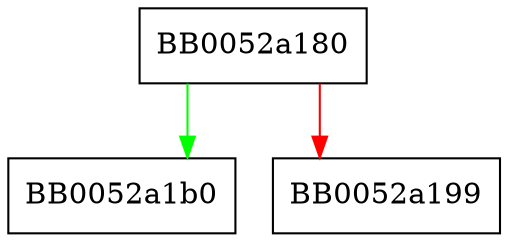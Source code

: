 digraph buffer_puts {
  node [shape="box"];
  graph [splines=ortho];
  BB0052a180 -> BB0052a1b0 [color="green"];
  BB0052a180 -> BB0052a199 [color="red"];
}